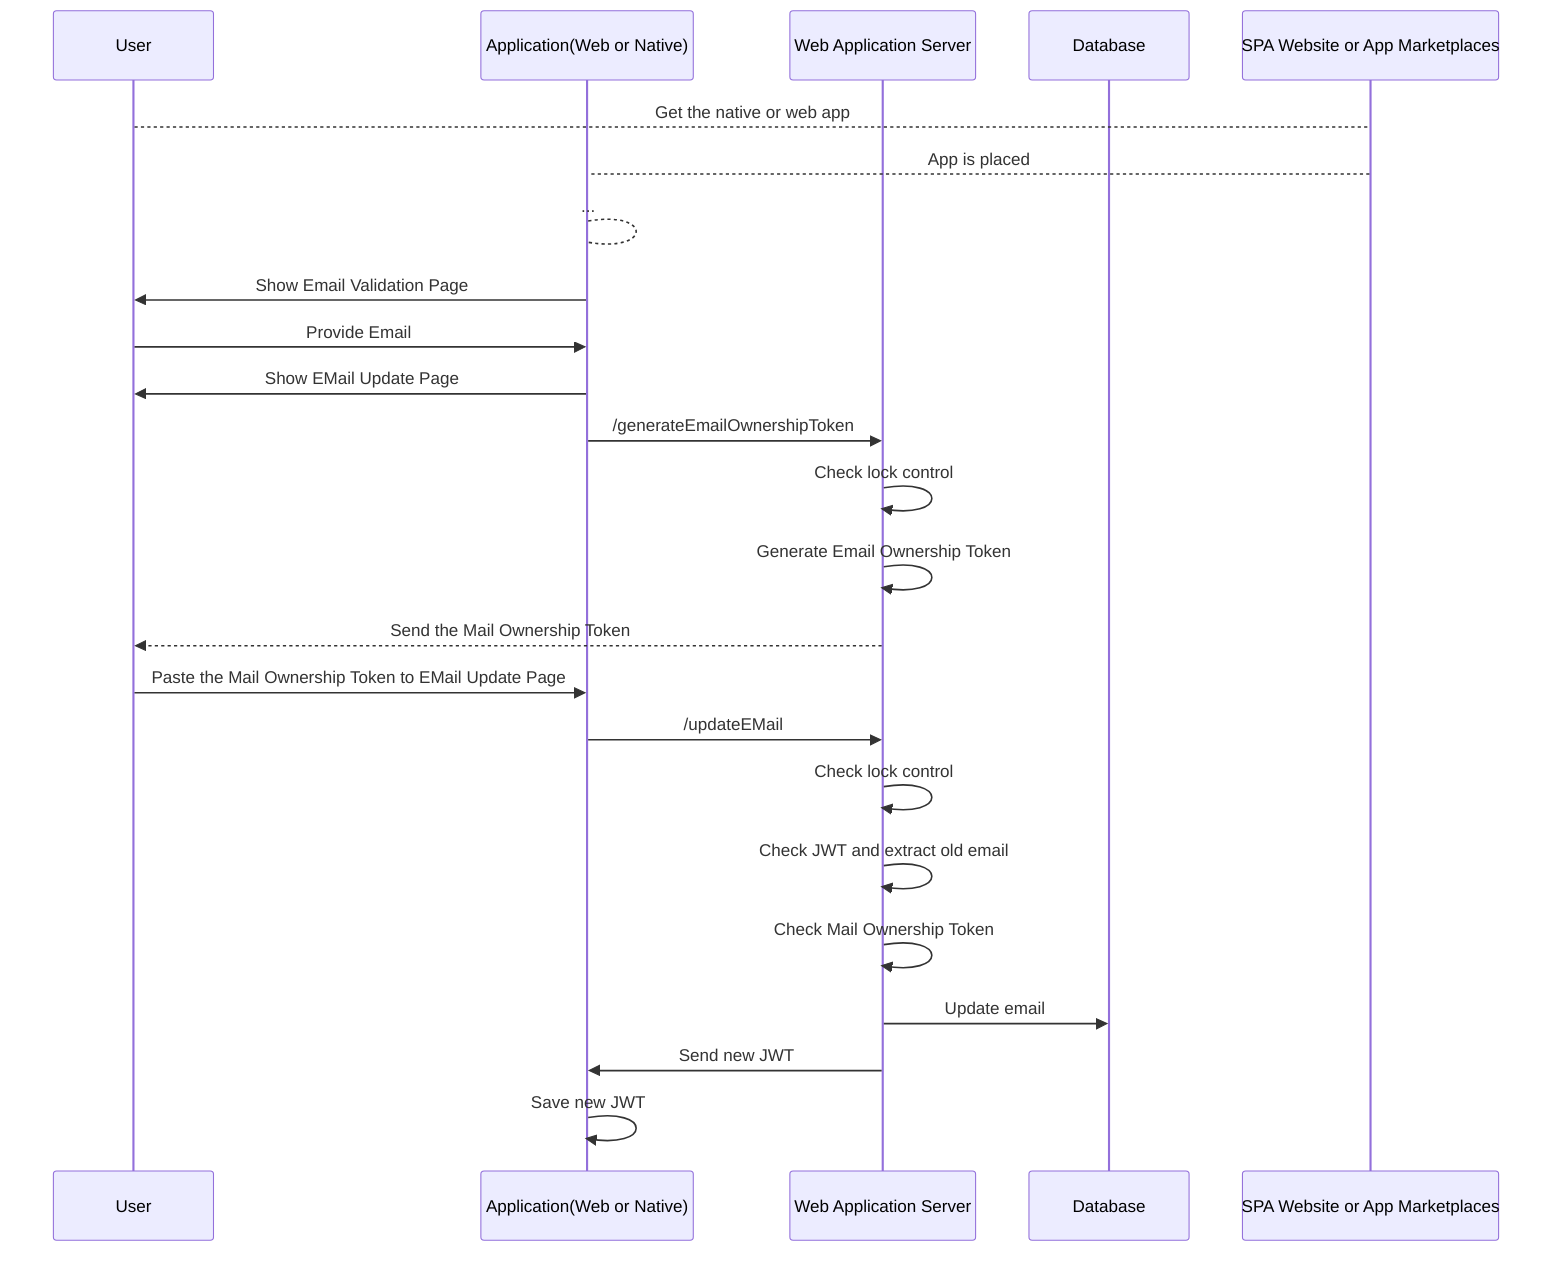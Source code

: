 sequenceDiagram
	Participant User
	Participant Application(Web or Native)
	Participant Web Application Server
	Participant Database
	Participant SPA Website or App Marketplaces
	User --> SPA Website or App Marketplaces: Get the native or web app
	SPA Website or App Marketplaces --> Application(Web or Native): App is placed
	Application(Web or Native) --> Application(Web or Native): ...
	Application(Web or Native) ->> User: Show Email Validation Page
	User ->> Application(Web or Native): Provide Email
	Application(Web or Native) ->> User: Show EMail Update Page
	Application(Web or Native) ->> Web Application Server: /generateEmailOwnershipToken
	Web Application Server ->> Web Application Server: Check lock control
	Web Application Server ->> Web Application Server: Generate Email Ownership Token
	Web Application Server -->> User: Send the Mail Ownership Token
	User ->> Application(Web or Native): Paste the Mail Ownership Token to EMail Update Page
	Application(Web or Native) ->> Web Application Server: /updateEMail
	Web Application Server ->> Web Application Server: Check lock control
	Web Application Server ->> Web Application Server: Check JWT and extract old email
	Web Application Server ->> Web Application Server: Check Mail Ownership Token
	Web Application Server ->> Database: Update email
	Web Application Server ->> Application(Web or Native): Send new JWT
	Application(Web or Native) ->> Application(Web or Native): Save new JWT